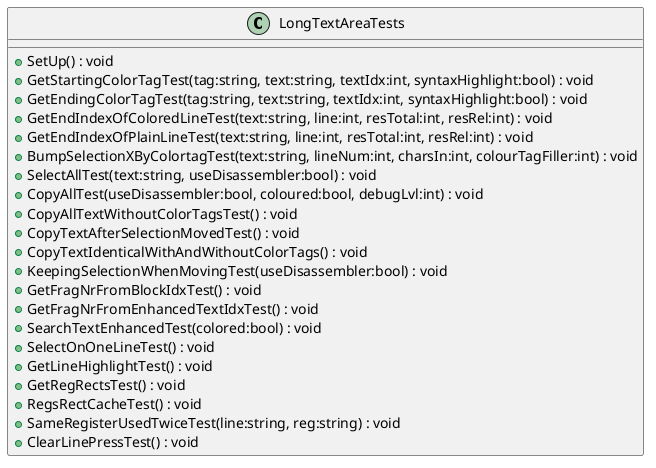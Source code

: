 @startuml
class LongTextAreaTests {
    + SetUp() : void
    + GetStartingColorTagTest(tag:string, text:string, textIdx:int, syntaxHighlight:bool) : void
    + GetEndingColorTagTest(tag:string, text:string, textIdx:int, syntaxHighlight:bool) : void
    + GetEndIndexOfColoredLineTest(text:string, line:int, resTotal:int, resRel:int) : void
    + GetEndIndexOfPlainLineTest(text:string, line:int, resTotal:int, resRel:int) : void
    + BumpSelectionXByColortagTest(text:string, lineNum:int, charsIn:int, colourTagFiller:int) : void
    + SelectAllTest(text:string, useDisassembler:bool) : void
    + CopyAllTest(useDisassembler:bool, coloured:bool, debugLvl:int) : void
    + CopyAllTextWithoutColorTagsTest() : void
    + CopyTextAfterSelectionMovedTest() : void
    + CopyTextIdenticalWithAndWithoutColorTags() : void
    + KeepingSelectionWhenMovingTest(useDisassembler:bool) : void
    + GetFragNrFromBlockIdxTest() : void
    + GetFragNrFromEnhancedTextIdxTest() : void
    + SearchTextEnhancedTest(colored:bool) : void
    + SelectOnOneLineTest() : void
    + GetLineHighlightTest() : void
    + GetRegRectsTest() : void
    + RegsRectCacheTest() : void
    + SameRegisterUsedTwiceTest(line:string, reg:string) : void
    + ClearLinePressTest() : void
}
@enduml
